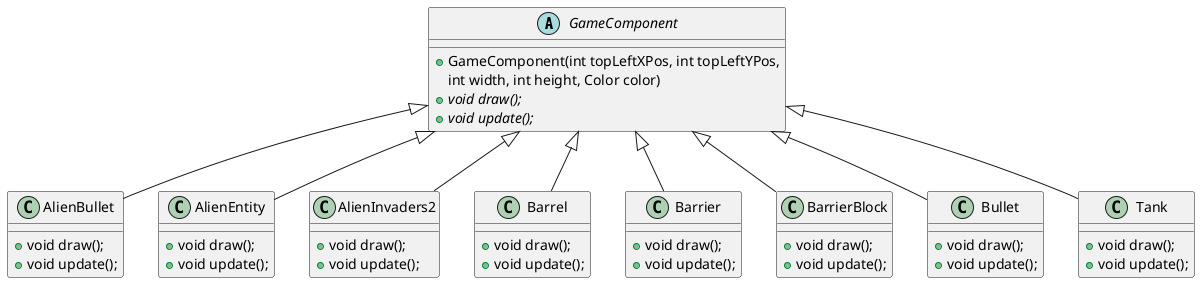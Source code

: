 @startuml
abstract class GameComponent {
    + GameComponent(int topLeftXPos, int topLeftYPos,
                    int width, int height, Color color)
    + {abstract} void draw();
    + {abstract} void update();
}
class AlienBullet extends GameComponent {
    + void draw();
    + void update();
}
class AlienEntity extends GameComponent {
     + void draw();
     + void update();
 }
class AlienInvaders2 extends GameComponent {
    + void draw();
    + void update();
}
class Barrel extends GameComponent {
    + void draw();
    + void update();
}
class Barrier extends GameComponent {
    + void draw();
    + void update();
}
class BarrierBlock extends GameComponent {
    + void draw();
    + void update();
}
class Bullet extends GameComponent {
    + void draw();
    + void update();
}
class Tank extends GameComponent {
    + void draw();
    + void update();
}
@enduml